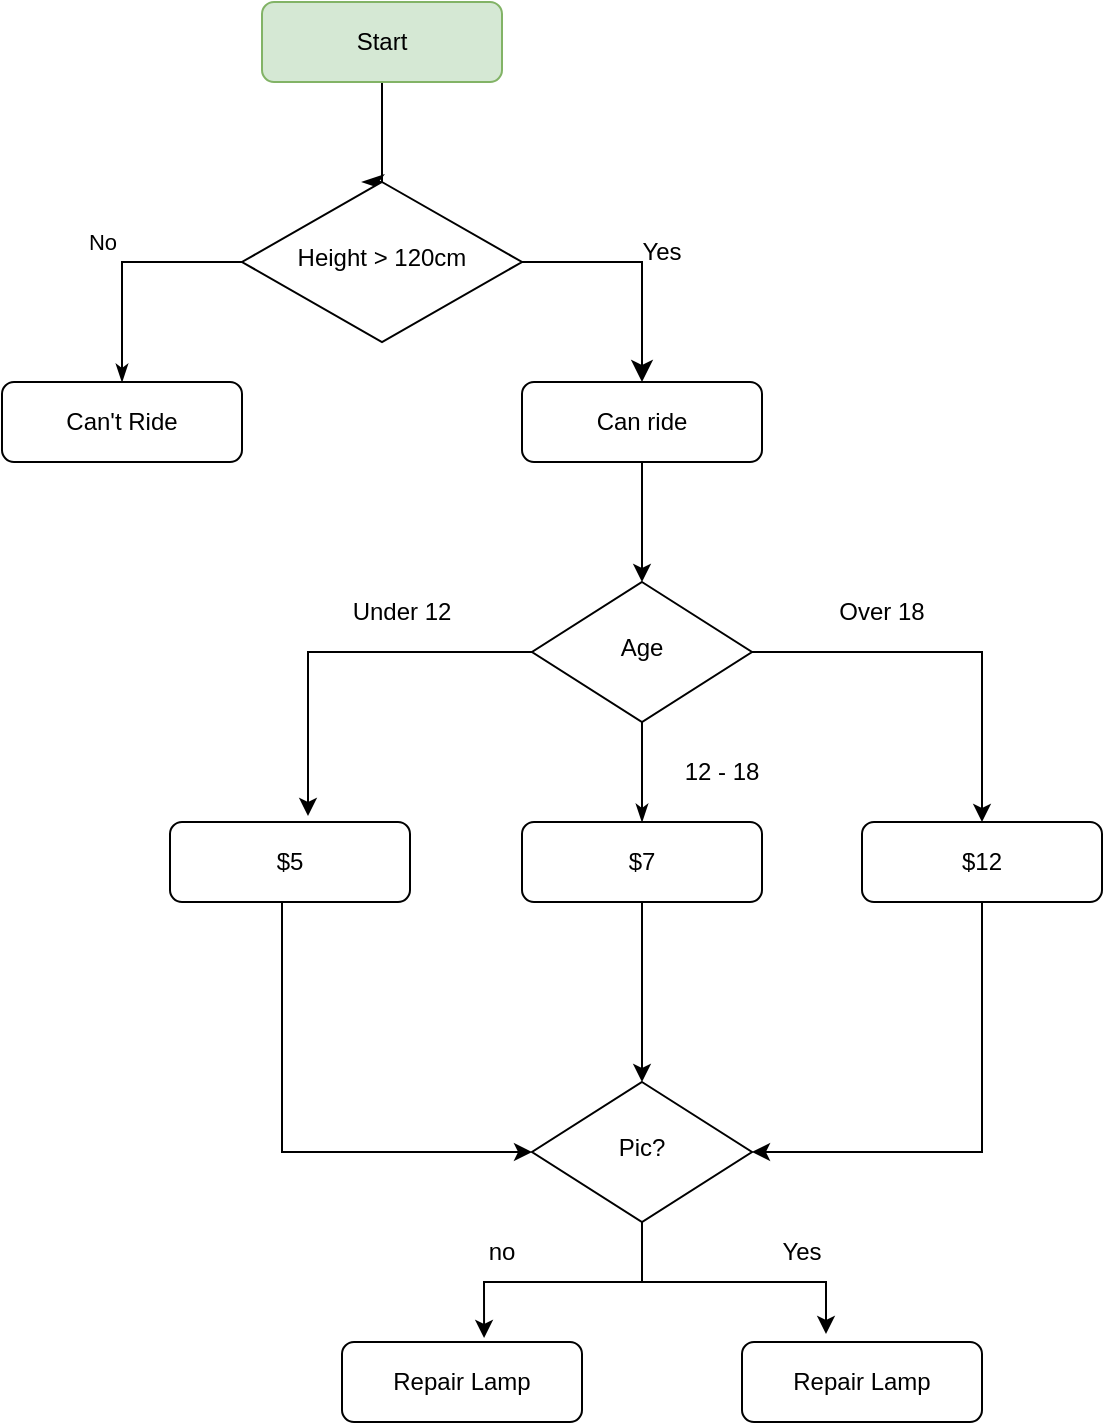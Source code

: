 <mxfile version="20.8.11" type="github">
  <diagram id="C5RBs43oDa-KdzZeNtuy" name="Page-1">
    <mxGraphModel dx="832" dy="430" grid="1" gridSize="10" guides="1" tooltips="1" connect="1" arrows="1" fold="1" page="1" pageScale="1" pageWidth="827" pageHeight="1169" math="0" shadow="0">
      <root>
        <mxCell id="WIyWlLk6GJQsqaUBKTNV-0" />
        <mxCell id="WIyWlLk6GJQsqaUBKTNV-1" parent="WIyWlLk6GJQsqaUBKTNV-0" />
        <mxCell id="WIyWlLk6GJQsqaUBKTNV-2" value="" style="rounded=0;html=1;jettySize=auto;orthogonalLoop=1;fontSize=11;endArrow=classicThin;endFill=1;endSize=8;strokeWidth=1;shadow=0;labelBackgroundColor=none;edgeStyle=orthogonalEdgeStyle;" parent="WIyWlLk6GJQsqaUBKTNV-1" source="WIyWlLk6GJQsqaUBKTNV-3" edge="1">
          <mxGeometry relative="1" as="geometry">
            <mxPoint x="319" y="250" as="targetPoint" />
            <Array as="points">
              <mxPoint x="329" y="250" />
            </Array>
          </mxGeometry>
        </mxCell>
        <mxCell id="WIyWlLk6GJQsqaUBKTNV-3" value="Start" style="rounded=1;whiteSpace=wrap;html=1;fontSize=12;glass=0;strokeWidth=1;shadow=0;fillColor=#d5e8d4;strokeColor=#82b366;" parent="WIyWlLk6GJQsqaUBKTNV-1" vertex="1">
          <mxGeometry x="269" y="160" width="120" height="40" as="geometry" />
        </mxCell>
        <mxCell id="Kf52zj2Yry_CGXezNxRl-0" style="edgeStyle=orthogonalEdgeStyle;rounded=0;orthogonalLoop=1;jettySize=auto;html=1;exitX=0;exitY=0.5;exitDx=0;exitDy=0;endArrow=classicThin;endFill=1;entryX=0.5;entryY=0;entryDx=0;entryDy=0;" edge="1" parent="WIyWlLk6GJQsqaUBKTNV-1" source="WIyWlLk6GJQsqaUBKTNV-6" target="WIyWlLk6GJQsqaUBKTNV-12">
          <mxGeometry relative="1" as="geometry">
            <mxPoint x="209" y="300" as="targetPoint" />
          </mxGeometry>
        </mxCell>
        <mxCell id="WIyWlLk6GJQsqaUBKTNV-6" value="Height &amp;gt; 120cm" style="rhombus;whiteSpace=wrap;html=1;shadow=0;fontFamily=Helvetica;fontSize=12;align=center;strokeWidth=1;spacing=6;spacingTop=-4;" parent="WIyWlLk6GJQsqaUBKTNV-1" vertex="1">
          <mxGeometry x="259" y="250" width="140" height="80" as="geometry" />
        </mxCell>
        <mxCell id="Kf52zj2Yry_CGXezNxRl-11" style="edgeStyle=orthogonalEdgeStyle;rounded=0;orthogonalLoop=1;jettySize=auto;html=1;entryX=0.5;entryY=0;entryDx=0;entryDy=0;endArrow=classic;endFill=1;" edge="1" parent="WIyWlLk6GJQsqaUBKTNV-1" source="WIyWlLk6GJQsqaUBKTNV-7" target="WIyWlLk6GJQsqaUBKTNV-10">
          <mxGeometry relative="1" as="geometry" />
        </mxCell>
        <mxCell id="WIyWlLk6GJQsqaUBKTNV-7" value="Can ride" style="rounded=1;whiteSpace=wrap;html=1;fontSize=12;glass=0;strokeWidth=1;shadow=0;" parent="WIyWlLk6GJQsqaUBKTNV-1" vertex="1">
          <mxGeometry x="399" y="350" width="120" height="40" as="geometry" />
        </mxCell>
        <mxCell id="WIyWlLk6GJQsqaUBKTNV-10" value="Age" style="rhombus;whiteSpace=wrap;html=1;shadow=0;fontFamily=Helvetica;fontSize=12;align=center;strokeWidth=1;spacing=6;spacingTop=-4;" parent="WIyWlLk6GJQsqaUBKTNV-1" vertex="1">
          <mxGeometry x="404" y="450" width="110" height="70" as="geometry" />
        </mxCell>
        <mxCell id="Kf52zj2Yry_CGXezNxRl-13" style="edgeStyle=orthogonalEdgeStyle;rounded=0;orthogonalLoop=1;jettySize=auto;html=1;entryX=0;entryY=0.5;entryDx=0;entryDy=0;endArrow=classic;endFill=1;" edge="1" parent="WIyWlLk6GJQsqaUBKTNV-1" source="WIyWlLk6GJQsqaUBKTNV-11" target="Kf52zj2Yry_CGXezNxRl-12">
          <mxGeometry relative="1" as="geometry">
            <Array as="points">
              <mxPoint x="279" y="735" />
            </Array>
          </mxGeometry>
        </mxCell>
        <mxCell id="WIyWlLk6GJQsqaUBKTNV-11" value="$5" style="rounded=1;whiteSpace=wrap;html=1;fontSize=12;glass=0;strokeWidth=1;shadow=0;" parent="WIyWlLk6GJQsqaUBKTNV-1" vertex="1">
          <mxGeometry x="223" y="570" width="120" height="40" as="geometry" />
        </mxCell>
        <mxCell id="WIyWlLk6GJQsqaUBKTNV-12" value="Can&#39;t Ride" style="rounded=1;whiteSpace=wrap;html=1;fontSize=12;glass=0;strokeWidth=1;shadow=0;" parent="WIyWlLk6GJQsqaUBKTNV-1" vertex="1">
          <mxGeometry x="139" y="350" width="120" height="40" as="geometry" />
        </mxCell>
        <mxCell id="Kf52zj2Yry_CGXezNxRl-14" style="edgeStyle=orthogonalEdgeStyle;rounded=0;orthogonalLoop=1;jettySize=auto;html=1;entryX=0.5;entryY=0;entryDx=0;entryDy=0;endArrow=classic;endFill=1;" edge="1" parent="WIyWlLk6GJQsqaUBKTNV-1" source="Kf52zj2Yry_CGXezNxRl-2" target="Kf52zj2Yry_CGXezNxRl-12">
          <mxGeometry relative="1" as="geometry" />
        </mxCell>
        <mxCell id="Kf52zj2Yry_CGXezNxRl-2" value="$7" style="rounded=1;whiteSpace=wrap;html=1;fontSize=12;glass=0;strokeWidth=1;shadow=0;" vertex="1" parent="WIyWlLk6GJQsqaUBKTNV-1">
          <mxGeometry x="399" y="570" width="120" height="40" as="geometry" />
        </mxCell>
        <mxCell id="Kf52zj2Yry_CGXezNxRl-16" style="edgeStyle=orthogonalEdgeStyle;rounded=0;orthogonalLoop=1;jettySize=auto;html=1;entryX=1;entryY=0.5;entryDx=0;entryDy=0;endArrow=classic;endFill=1;" edge="1" parent="WIyWlLk6GJQsqaUBKTNV-1" source="Kf52zj2Yry_CGXezNxRl-3" target="Kf52zj2Yry_CGXezNxRl-12">
          <mxGeometry relative="1" as="geometry">
            <Array as="points">
              <mxPoint x="629" y="735" />
            </Array>
          </mxGeometry>
        </mxCell>
        <mxCell id="Kf52zj2Yry_CGXezNxRl-3" value="$12" style="rounded=1;whiteSpace=wrap;html=1;fontSize=12;glass=0;strokeWidth=1;shadow=0;" vertex="1" parent="WIyWlLk6GJQsqaUBKTNV-1">
          <mxGeometry x="569" y="570" width="120" height="40" as="geometry" />
        </mxCell>
        <mxCell id="Kf52zj2Yry_CGXezNxRl-10" value="" style="group" vertex="1" connectable="0" parent="WIyWlLk6GJQsqaUBKTNV-1">
          <mxGeometry x="439" y="270" width="60" height="30" as="geometry" />
        </mxCell>
        <mxCell id="WIyWlLk6GJQsqaUBKTNV-5" value="No" style="edgeStyle=orthogonalEdgeStyle;rounded=0;html=1;jettySize=auto;orthogonalLoop=1;fontSize=11;endArrow=classic;endFill=1;endSize=8;strokeWidth=1;shadow=0;labelBackgroundColor=none;" parent="Kf52zj2Yry_CGXezNxRl-10" source="WIyWlLk6GJQsqaUBKTNV-6" target="WIyWlLk6GJQsqaUBKTNV-7" edge="1">
          <mxGeometry x="-1" y="210" relative="1" as="geometry">
            <mxPoint x="-210" y="200" as="offset" />
            <Array as="points">
              <mxPoint x="20" y="20" />
            </Array>
          </mxGeometry>
        </mxCell>
        <mxCell id="Kf52zj2Yry_CGXezNxRl-9" value="Yes" style="text;strokeColor=none;align=center;fillColor=none;html=1;verticalAlign=middle;whiteSpace=wrap;rounded=0;" vertex="1" parent="Kf52zj2Yry_CGXezNxRl-10">
          <mxGeometry width="60" height="30" as="geometry" />
        </mxCell>
        <mxCell id="Kf52zj2Yry_CGXezNxRl-12" value="Pic?" style="rhombus;whiteSpace=wrap;html=1;shadow=0;fontFamily=Helvetica;fontSize=12;align=center;strokeWidth=1;spacing=6;spacingTop=-4;" vertex="1" parent="WIyWlLk6GJQsqaUBKTNV-1">
          <mxGeometry x="404" y="700" width="110" height="70" as="geometry" />
        </mxCell>
        <mxCell id="Kf52zj2Yry_CGXezNxRl-17" value="Repair Lamp" style="rounded=1;whiteSpace=wrap;html=1;fontSize=12;glass=0;strokeWidth=1;shadow=0;" vertex="1" parent="WIyWlLk6GJQsqaUBKTNV-1">
          <mxGeometry x="309" y="830" width="120" height="40" as="geometry" />
        </mxCell>
        <mxCell id="Kf52zj2Yry_CGXezNxRl-18" value="Repair Lamp" style="rounded=1;whiteSpace=wrap;html=1;fontSize=12;glass=0;strokeWidth=1;shadow=0;" vertex="1" parent="WIyWlLk6GJQsqaUBKTNV-1">
          <mxGeometry x="509" y="830" width="120" height="40" as="geometry" />
        </mxCell>
        <mxCell id="Kf52zj2Yry_CGXezNxRl-27" value="" style="group" vertex="1" connectable="0" parent="WIyWlLk6GJQsqaUBKTNV-1">
          <mxGeometry x="359" y="770" width="60" height="30" as="geometry" />
        </mxCell>
        <mxCell id="Kf52zj2Yry_CGXezNxRl-19" style="edgeStyle=orthogonalEdgeStyle;rounded=0;orthogonalLoop=1;jettySize=auto;html=1;entryX=0.592;entryY=-0.05;entryDx=0;entryDy=0;entryPerimeter=0;endArrow=classic;endFill=1;" edge="1" parent="Kf52zj2Yry_CGXezNxRl-27" source="Kf52zj2Yry_CGXezNxRl-12" target="Kf52zj2Yry_CGXezNxRl-17">
          <mxGeometry relative="1" as="geometry" />
        </mxCell>
        <mxCell id="Kf52zj2Yry_CGXezNxRl-25" value="no" style="text;strokeColor=none;align=center;fillColor=none;html=1;verticalAlign=middle;whiteSpace=wrap;rounded=0;" vertex="1" parent="Kf52zj2Yry_CGXezNxRl-27">
          <mxGeometry width="60" height="30" as="geometry" />
        </mxCell>
        <mxCell id="Kf52zj2Yry_CGXezNxRl-28" value="" style="group" vertex="1" connectable="0" parent="WIyWlLk6GJQsqaUBKTNV-1">
          <mxGeometry x="509" y="770" width="60" height="30" as="geometry" />
        </mxCell>
        <mxCell id="Kf52zj2Yry_CGXezNxRl-20" style="edgeStyle=orthogonalEdgeStyle;rounded=0;orthogonalLoop=1;jettySize=auto;html=1;entryX=0.35;entryY=-0.1;entryDx=0;entryDy=0;entryPerimeter=0;endArrow=classic;endFill=1;" edge="1" parent="Kf52zj2Yry_CGXezNxRl-28" source="Kf52zj2Yry_CGXezNxRl-12" target="Kf52zj2Yry_CGXezNxRl-18">
          <mxGeometry relative="1" as="geometry" />
        </mxCell>
        <mxCell id="Kf52zj2Yry_CGXezNxRl-24" value="Yes" style="text;strokeColor=none;align=center;fillColor=none;html=1;verticalAlign=middle;whiteSpace=wrap;rounded=0;" vertex="1" parent="Kf52zj2Yry_CGXezNxRl-28">
          <mxGeometry width="60" height="30" as="geometry" />
        </mxCell>
        <mxCell id="Kf52zj2Yry_CGXezNxRl-29" value="" style="group" vertex="1" connectable="0" parent="WIyWlLk6GJQsqaUBKTNV-1">
          <mxGeometry x="469" y="530" width="60" height="30" as="geometry" />
        </mxCell>
        <mxCell id="Kf52zj2Yry_CGXezNxRl-5" value="" style="edgeStyle=orthogonalEdgeStyle;rounded=0;orthogonalLoop=1;jettySize=auto;html=1;endArrow=classicThin;endFill=1;" edge="1" parent="Kf52zj2Yry_CGXezNxRl-29" source="WIyWlLk6GJQsqaUBKTNV-10" target="Kf52zj2Yry_CGXezNxRl-2">
          <mxGeometry relative="1" as="geometry" />
        </mxCell>
        <mxCell id="Kf52zj2Yry_CGXezNxRl-22" value="12 - 18" style="text;strokeColor=none;align=center;fillColor=none;html=1;verticalAlign=middle;whiteSpace=wrap;rounded=0;" vertex="1" parent="Kf52zj2Yry_CGXezNxRl-29">
          <mxGeometry width="60" height="30" as="geometry" />
        </mxCell>
        <mxCell id="Kf52zj2Yry_CGXezNxRl-30" value="" style="group" vertex="1" connectable="0" parent="WIyWlLk6GJQsqaUBKTNV-1">
          <mxGeometry x="549" y="450" width="60" height="30" as="geometry" />
        </mxCell>
        <mxCell id="Kf52zj2Yry_CGXezNxRl-6" style="edgeStyle=orthogonalEdgeStyle;rounded=0;orthogonalLoop=1;jettySize=auto;html=1;entryX=0.5;entryY=0;entryDx=0;entryDy=0;endArrow=classic;endFill=1;" edge="1" parent="Kf52zj2Yry_CGXezNxRl-30" source="WIyWlLk6GJQsqaUBKTNV-10" target="Kf52zj2Yry_CGXezNxRl-3">
          <mxGeometry relative="1" as="geometry" />
        </mxCell>
        <mxCell id="Kf52zj2Yry_CGXezNxRl-23" value="Over 18" style="text;strokeColor=none;align=center;fillColor=none;html=1;verticalAlign=middle;whiteSpace=wrap;rounded=0;" vertex="1" parent="Kf52zj2Yry_CGXezNxRl-30">
          <mxGeometry width="60" height="30" as="geometry" />
        </mxCell>
        <mxCell id="Kf52zj2Yry_CGXezNxRl-31" value="" style="group" vertex="1" connectable="0" parent="WIyWlLk6GJQsqaUBKTNV-1">
          <mxGeometry x="309" y="450" width="60" height="30" as="geometry" />
        </mxCell>
        <mxCell id="Kf52zj2Yry_CGXezNxRl-8" style="edgeStyle=orthogonalEdgeStyle;rounded=0;orthogonalLoop=1;jettySize=auto;html=1;entryX=0.575;entryY=-0.075;entryDx=0;entryDy=0;entryPerimeter=0;endArrow=classic;endFill=1;" edge="1" parent="Kf52zj2Yry_CGXezNxRl-31" source="WIyWlLk6GJQsqaUBKTNV-10" target="WIyWlLk6GJQsqaUBKTNV-11">
          <mxGeometry relative="1" as="geometry" />
        </mxCell>
        <mxCell id="Kf52zj2Yry_CGXezNxRl-21" value="Under 12" style="text;strokeColor=none;align=center;fillColor=none;html=1;verticalAlign=middle;whiteSpace=wrap;rounded=0;" vertex="1" parent="Kf52zj2Yry_CGXezNxRl-31">
          <mxGeometry width="60" height="30" as="geometry" />
        </mxCell>
      </root>
    </mxGraphModel>
  </diagram>
</mxfile>
